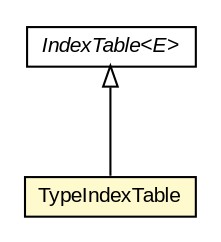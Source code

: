#!/usr/local/bin/dot
#
# Class diagram 
# Generated by UMLGraph version 5.3 (http://www.umlgraph.org/)
#

digraph G {
	edge [fontname="arial",fontsize=10,labelfontname="arial",labelfontsize=10];
	node [fontname="arial",fontsize=10,shape=plaintext];
	nodesep=0.25;
	ranksep=0.5;
	// context.arch.discoverer.component.dataModel.TypeIndexTable
	c93482 [label=<<table title="context.arch.discoverer.component.dataModel.TypeIndexTable" border="0" cellborder="1" cellspacing="0" cellpadding="2" port="p" bgcolor="lemonChiffon" href="./TypeIndexTable.html">
		<tr><td><table border="0" cellspacing="0" cellpadding="1">
<tr><td align="center" balign="center"> TypeIndexTable </td></tr>
		</table></td></tr>
		</table>>, fontname="arial", fontcolor="black", fontsize=10.0];
	// context.arch.discoverer.component.dataModel.IndexTable<E>
	c93489 [label=<<table title="context.arch.discoverer.component.dataModel.IndexTable" border="0" cellborder="1" cellspacing="0" cellpadding="2" port="p" href="./IndexTable.html">
		<tr><td><table border="0" cellspacing="0" cellpadding="1">
<tr><td align="center" balign="center"><font face="arial italic"> IndexTable&lt;E&gt; </font></td></tr>
		</table></td></tr>
		</table>>, fontname="arial", fontcolor="black", fontsize=10.0];
	//context.arch.discoverer.component.dataModel.TypeIndexTable extends context.arch.discoverer.component.dataModel.IndexTable<java.lang.String>
	c93489:p -> c93482:p [dir=back,arrowtail=empty];
}

